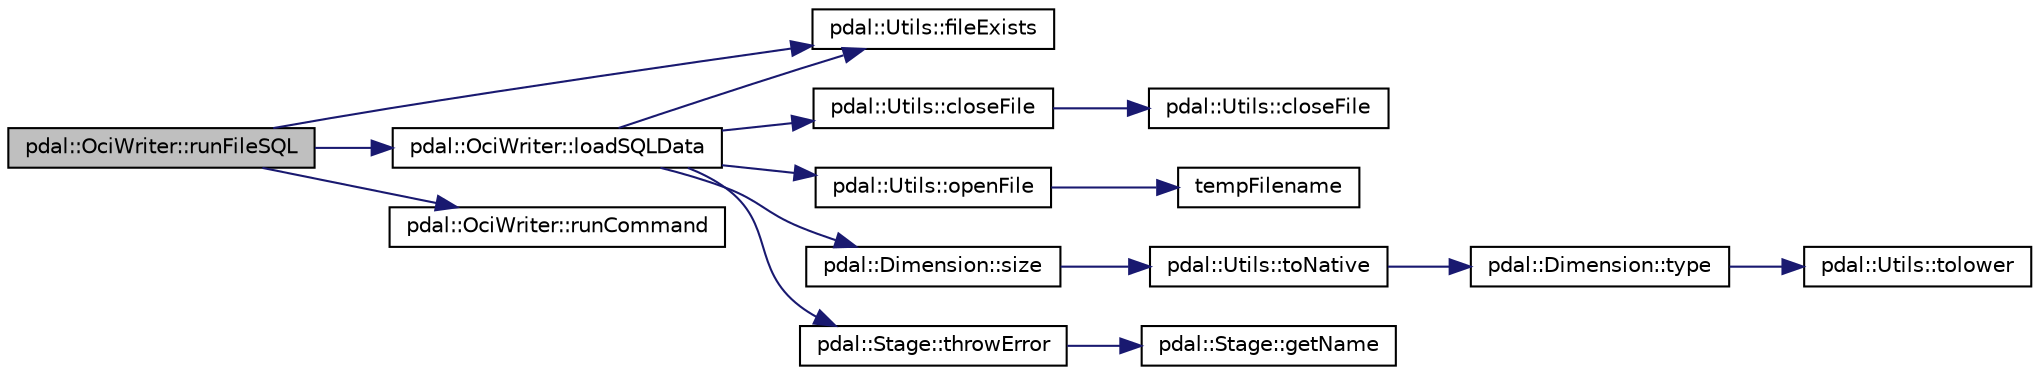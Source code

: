 digraph "pdal::OciWriter::runFileSQL"
{
  edge [fontname="Helvetica",fontsize="10",labelfontname="Helvetica",labelfontsize="10"];
  node [fontname="Helvetica",fontsize="10",shape=record];
  rankdir="LR";
  Node1 [label="pdal::OciWriter::runFileSQL",height=0.2,width=0.4,color="black", fillcolor="grey75", style="filled", fontcolor="black"];
  Node1 -> Node2 [color="midnightblue",fontsize="10",style="solid",fontname="Helvetica"];
  Node2 [label="pdal::Utils::fileExists",height=0.2,width=0.4,color="black", fillcolor="white", style="filled",URL="$namespacepdal_1_1Utils.html#aa7cd618aca677bff881c1c14fbeebe72"];
  Node1 -> Node3 [color="midnightblue",fontsize="10",style="solid",fontname="Helvetica"];
  Node3 [label="pdal::OciWriter::loadSQLData",height=0.2,width=0.4,color="black", fillcolor="white", style="filled",URL="$classpdal_1_1OciWriter.html#a7d89ae96811071e045b6cfc091b7bd01"];
  Node3 -> Node4 [color="midnightblue",fontsize="10",style="solid",fontname="Helvetica"];
  Node4 [label="pdal::Utils::closeFile",height=0.2,width=0.4,color="black", fillcolor="white", style="filled",URL="$namespacepdal_1_1Utils.html#aad48cdff8e3ff3d13c7a273583870185"];
  Node4 -> Node5 [color="midnightblue",fontsize="10",style="solid",fontname="Helvetica"];
  Node5 [label="pdal::Utils::closeFile",height=0.2,width=0.4,color="black", fillcolor="white", style="filled",URL="$namespacepdal_1_1Utils.html#a6ce7036b0912ba81b1f1a876b2772a34"];
  Node3 -> Node2 [color="midnightblue",fontsize="10",style="solid",fontname="Helvetica"];
  Node3 -> Node6 [color="midnightblue",fontsize="10",style="solid",fontname="Helvetica"];
  Node6 [label="pdal::Utils::openFile",height=0.2,width=0.4,color="black", fillcolor="white", style="filled",URL="$namespacepdal_1_1Utils.html#ac3322e84f8c5a998a344a5a606c74793"];
  Node6 -> Node7 [color="midnightblue",fontsize="10",style="solid",fontname="Helvetica"];
  Node7 [label="tempFilename",height=0.2,width=0.4,color="black", fillcolor="white", style="filled",URL="$SQLiteTest_8cpp.html#afdd1742979cee35fe1879794bd7ff3a4"];
  Node3 -> Node8 [color="midnightblue",fontsize="10",style="solid",fontname="Helvetica"];
  Node8 [label="pdal::Dimension::size",height=0.2,width=0.4,color="black", fillcolor="white", style="filled",URL="$namespacepdal_1_1Dimension.html#acf81dae9d5946f3a941f9df154b2329b"];
  Node8 -> Node9 [color="midnightblue",fontsize="10",style="solid",fontname="Helvetica"];
  Node9 [label="pdal::Utils::toNative",height=0.2,width=0.4,color="black", fillcolor="white", style="filled",URL="$namespacepdal_1_1Utils.html#a59253304d0f929e3a3ea00f09636002f"];
  Node9 -> Node10 [color="midnightblue",fontsize="10",style="solid",fontname="Helvetica"];
  Node10 [label="pdal::Dimension::type",height=0.2,width=0.4,color="black", fillcolor="white", style="filled",URL="$namespacepdal_1_1Dimension.html#a880d689fed54aa3ded6f88c9e058c5d2"];
  Node10 -> Node11 [color="midnightblue",fontsize="10",style="solid",fontname="Helvetica"];
  Node11 [label="pdal::Utils::tolower",height=0.2,width=0.4,color="black", fillcolor="white", style="filled",URL="$namespacepdal_1_1Utils.html#a5268937cf695835e55392f752dc02cb2"];
  Node3 -> Node12 [color="midnightblue",fontsize="10",style="solid",fontname="Helvetica"];
  Node12 [label="pdal::Stage::throwError",height=0.2,width=0.4,color="black", fillcolor="white", style="filled",URL="$classpdal_1_1Stage.html#abdbd1176da12dfd882d931a43290797f"];
  Node12 -> Node13 [color="midnightblue",fontsize="10",style="solid",fontname="Helvetica"];
  Node13 [label="pdal::Stage::getName",height=0.2,width=0.4,color="black", fillcolor="white", style="filled",URL="$classpdal_1_1Stage.html#a6c81d6fbbac17ebe4cd63806916cc750"];
  Node1 -> Node14 [color="midnightblue",fontsize="10",style="solid",fontname="Helvetica"];
  Node14 [label="pdal::OciWriter::runCommand",height=0.2,width=0.4,color="black", fillcolor="white", style="filled",URL="$classpdal_1_1OciWriter.html#a80b62166cf73958e525123c285ad79a3"];
}
